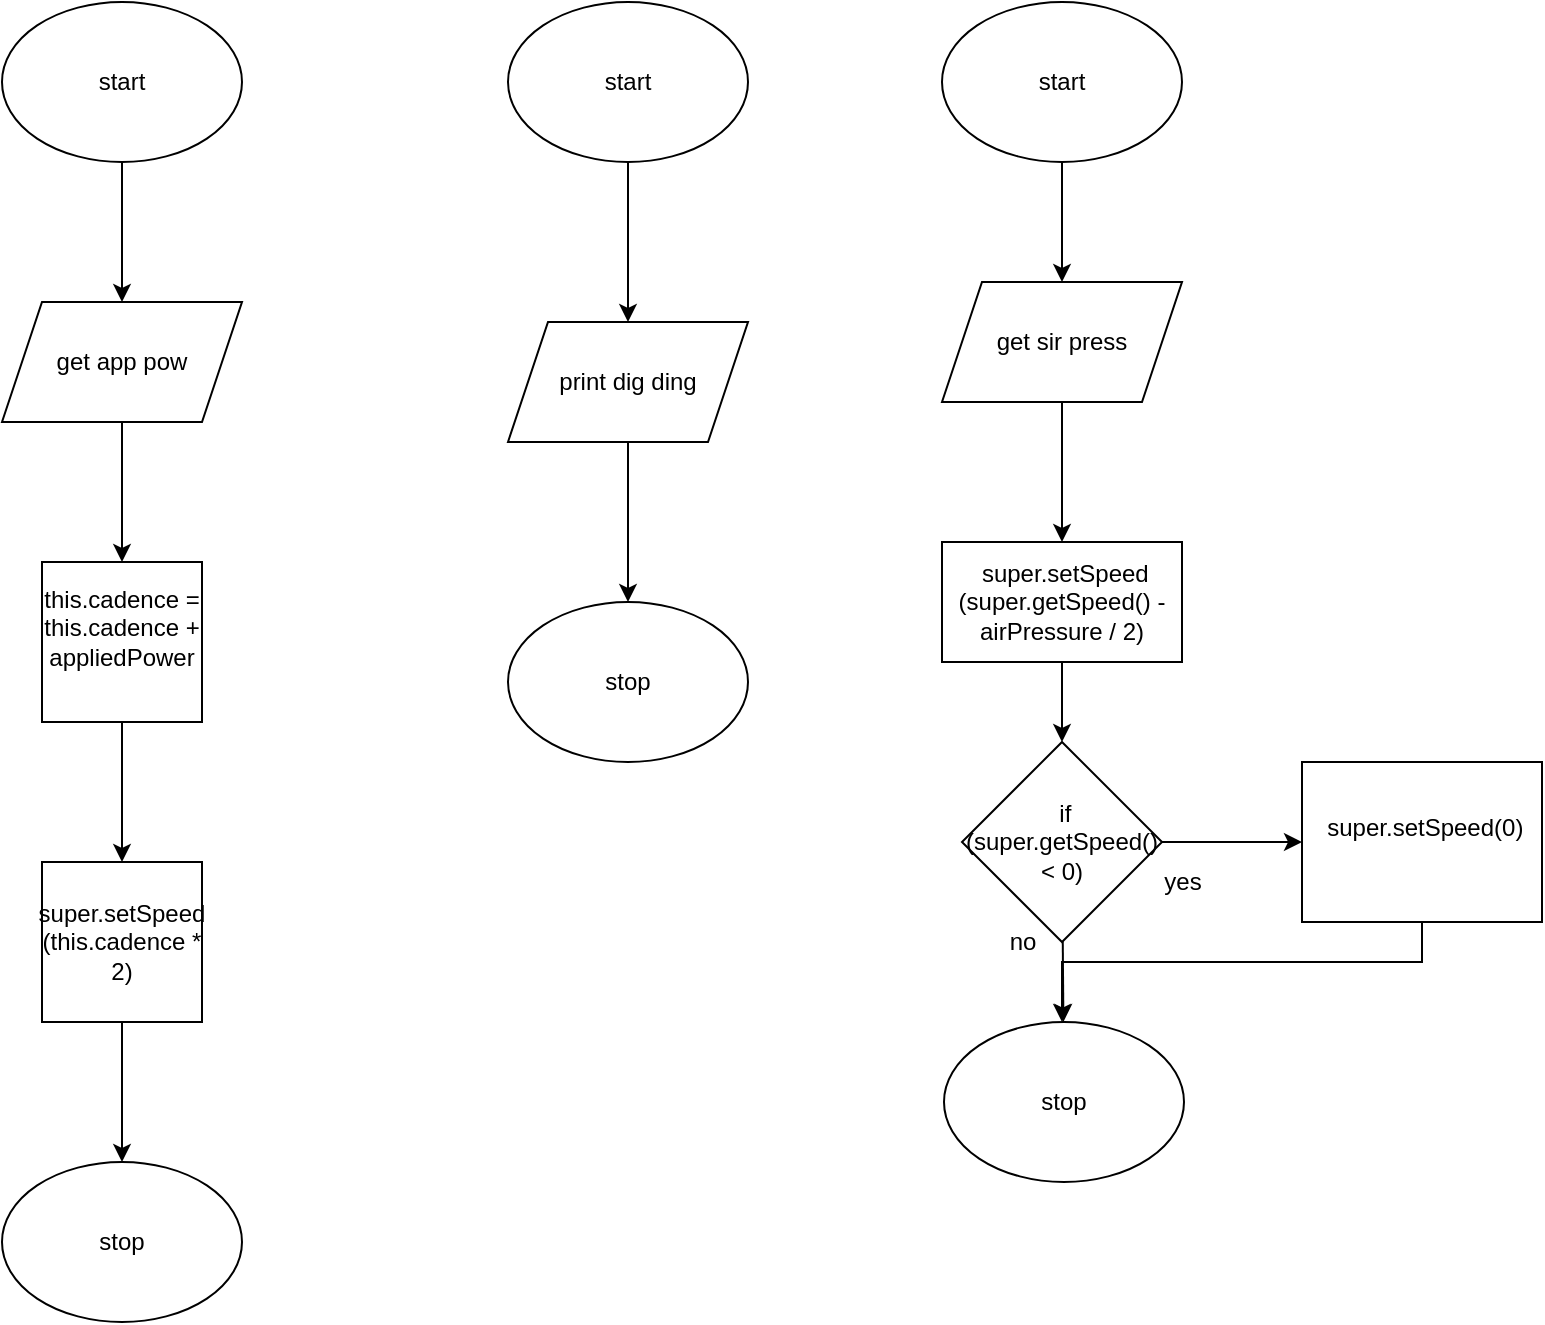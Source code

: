 <mxfile>
    <diagram id="s-bncuqJ9lWww-nUN0ku" name="Page-1">
        <mxGraphModel dx="567" dy="530" grid="1" gridSize="10" guides="1" tooltips="1" connect="1" arrows="1" fold="1" page="1" pageScale="1" pageWidth="827" pageHeight="1169" math="0" shadow="0">
            <root>
                <mxCell id="0"/>
                <mxCell id="1" parent="0"/>
                <mxCell id="2" value="stop" style="ellipse;whiteSpace=wrap;html=1;" parent="1" vertex="1">
                    <mxGeometry x="40" y="610" width="120" height="80" as="geometry"/>
                </mxCell>
                <mxCell id="7" value="" style="edgeStyle=none;html=1;" parent="1" source="3" target="4" edge="1">
                    <mxGeometry relative="1" as="geometry"/>
                </mxCell>
                <mxCell id="3" value="start" style="ellipse;whiteSpace=wrap;html=1;" parent="1" vertex="1">
                    <mxGeometry x="40" y="30" width="120" height="80" as="geometry"/>
                </mxCell>
                <mxCell id="8" value="" style="edgeStyle=none;html=1;" parent="1" source="4" target="5" edge="1">
                    <mxGeometry relative="1" as="geometry"/>
                </mxCell>
                <mxCell id="4" value="get app pow" style="shape=parallelogram;perimeter=parallelogramPerimeter;whiteSpace=wrap;html=1;fixedSize=1;" parent="1" vertex="1">
                    <mxGeometry x="40" y="180" width="120" height="60" as="geometry"/>
                </mxCell>
                <mxCell id="9" value="" style="edgeStyle=none;html=1;" parent="1" source="5" target="6" edge="1">
                    <mxGeometry relative="1" as="geometry"/>
                </mxCell>
                <mxCell id="5" value="&lt;div&gt;this.cadence = this.cadence + appliedPower&lt;/div&gt;&lt;div&gt;&lt;br&gt;&lt;/div&gt;" style="whiteSpace=wrap;html=1;aspect=fixed;" parent="1" vertex="1">
                    <mxGeometry x="60" y="310" width="80" height="80" as="geometry"/>
                </mxCell>
                <mxCell id="10" value="" style="edgeStyle=none;html=1;" parent="1" source="6" target="2" edge="1">
                    <mxGeometry relative="1" as="geometry"/>
                </mxCell>
                <mxCell id="6" value="super.setSpeed&lt;br&gt;(this.cadence * 2)" style="whiteSpace=wrap;html=1;aspect=fixed;" parent="1" vertex="1">
                    <mxGeometry x="60" y="460" width="80" height="80" as="geometry"/>
                </mxCell>
                <mxCell id="11" value="stop" style="ellipse;whiteSpace=wrap;html=1;" parent="1" vertex="1">
                    <mxGeometry x="293" y="330" width="120" height="80" as="geometry"/>
                </mxCell>
                <mxCell id="15" value="" style="edgeStyle=none;html=1;" parent="1" source="12" target="14" edge="1">
                    <mxGeometry relative="1" as="geometry"/>
                </mxCell>
                <mxCell id="12" value="start" style="ellipse;whiteSpace=wrap;html=1;" parent="1" vertex="1">
                    <mxGeometry x="293" y="30" width="120" height="80" as="geometry"/>
                </mxCell>
                <mxCell id="16" value="" style="edgeStyle=none;html=1;" parent="1" source="14" target="11" edge="1">
                    <mxGeometry relative="1" as="geometry"/>
                </mxCell>
                <mxCell id="14" value="print dig ding" style="shape=parallelogram;perimeter=parallelogramPerimeter;whiteSpace=wrap;html=1;fixedSize=1;" parent="1" vertex="1">
                    <mxGeometry x="293" y="190" width="120" height="60" as="geometry"/>
                </mxCell>
                <mxCell id="17" value="stop" style="ellipse;whiteSpace=wrap;html=1;" vertex="1" parent="1">
                    <mxGeometry x="511" y="540" width="120" height="80" as="geometry"/>
                </mxCell>
                <mxCell id="24" value="" style="edgeStyle=none;html=1;" edge="1" parent="1" source="18" target="20">
                    <mxGeometry relative="1" as="geometry"/>
                </mxCell>
                <mxCell id="18" value="start" style="ellipse;whiteSpace=wrap;html=1;" vertex="1" parent="1">
                    <mxGeometry x="510" y="30" width="120" height="80" as="geometry"/>
                </mxCell>
                <mxCell id="25" value="" style="edgeStyle=none;html=1;" edge="1" parent="1" source="20" target="22">
                    <mxGeometry relative="1" as="geometry"/>
                </mxCell>
                <mxCell id="20" value="get sir press" style="shape=parallelogram;perimeter=parallelogramPerimeter;whiteSpace=wrap;html=1;fixedSize=1;" vertex="1" parent="1">
                    <mxGeometry x="510" y="170" width="120" height="60" as="geometry"/>
                </mxCell>
                <mxCell id="29" style="edgeStyle=none;html=1;rounded=0;" edge="1" parent="1" source="21">
                    <mxGeometry relative="1" as="geometry">
                        <mxPoint x="570" y="540" as="targetPoint"/>
                        <Array as="points">
                            <mxPoint x="750" y="510"/>
                            <mxPoint x="570" y="510"/>
                        </Array>
                    </mxGeometry>
                </mxCell>
                <mxCell id="21" value="&lt;div&gt;&amp;nbsp;super.setSpeed(0)&lt;/div&gt;&lt;div&gt;&lt;br&gt;&lt;/div&gt;" style="rounded=0;whiteSpace=wrap;html=1;" vertex="1" parent="1">
                    <mxGeometry x="690" y="410" width="120" height="80" as="geometry"/>
                </mxCell>
                <mxCell id="26" value="" style="edgeStyle=none;html=1;" edge="1" parent="1" source="22" target="23">
                    <mxGeometry relative="1" as="geometry"/>
                </mxCell>
                <mxCell id="22" value="&amp;nbsp;super.setSpeed&lt;br&gt;(super.getSpeed() - airPressure / 2)" style="rounded=0;whiteSpace=wrap;html=1;" vertex="1" parent="1">
                    <mxGeometry x="510" y="300" width="120" height="60" as="geometry"/>
                </mxCell>
                <mxCell id="27" value="" style="edgeStyle=none;html=1;" edge="1" parent="1" source="23" target="17">
                    <mxGeometry relative="1" as="geometry"/>
                </mxCell>
                <mxCell id="28" value="" style="edgeStyle=none;html=1;" edge="1" parent="1" source="23" target="21">
                    <mxGeometry relative="1" as="geometry"/>
                </mxCell>
                <mxCell id="23" value="&amp;nbsp;if (super.getSpeed() &amp;lt; 0)" style="rhombus;whiteSpace=wrap;html=1;" vertex="1" parent="1">
                    <mxGeometry x="520" y="400" width="100" height="100" as="geometry"/>
                </mxCell>
                <mxCell id="30" value="yes" style="text;html=1;align=center;verticalAlign=middle;resizable=0;points=[];autosize=1;strokeColor=none;fillColor=none;" vertex="1" parent="1">
                    <mxGeometry x="615" y="460" width="30" height="20" as="geometry"/>
                </mxCell>
                <mxCell id="31" value="no" style="text;html=1;align=center;verticalAlign=middle;resizable=0;points=[];autosize=1;strokeColor=none;fillColor=none;" vertex="1" parent="1">
                    <mxGeometry x="535" y="490" width="30" height="20" as="geometry"/>
                </mxCell>
            </root>
        </mxGraphModel>
    </diagram>
</mxfile>